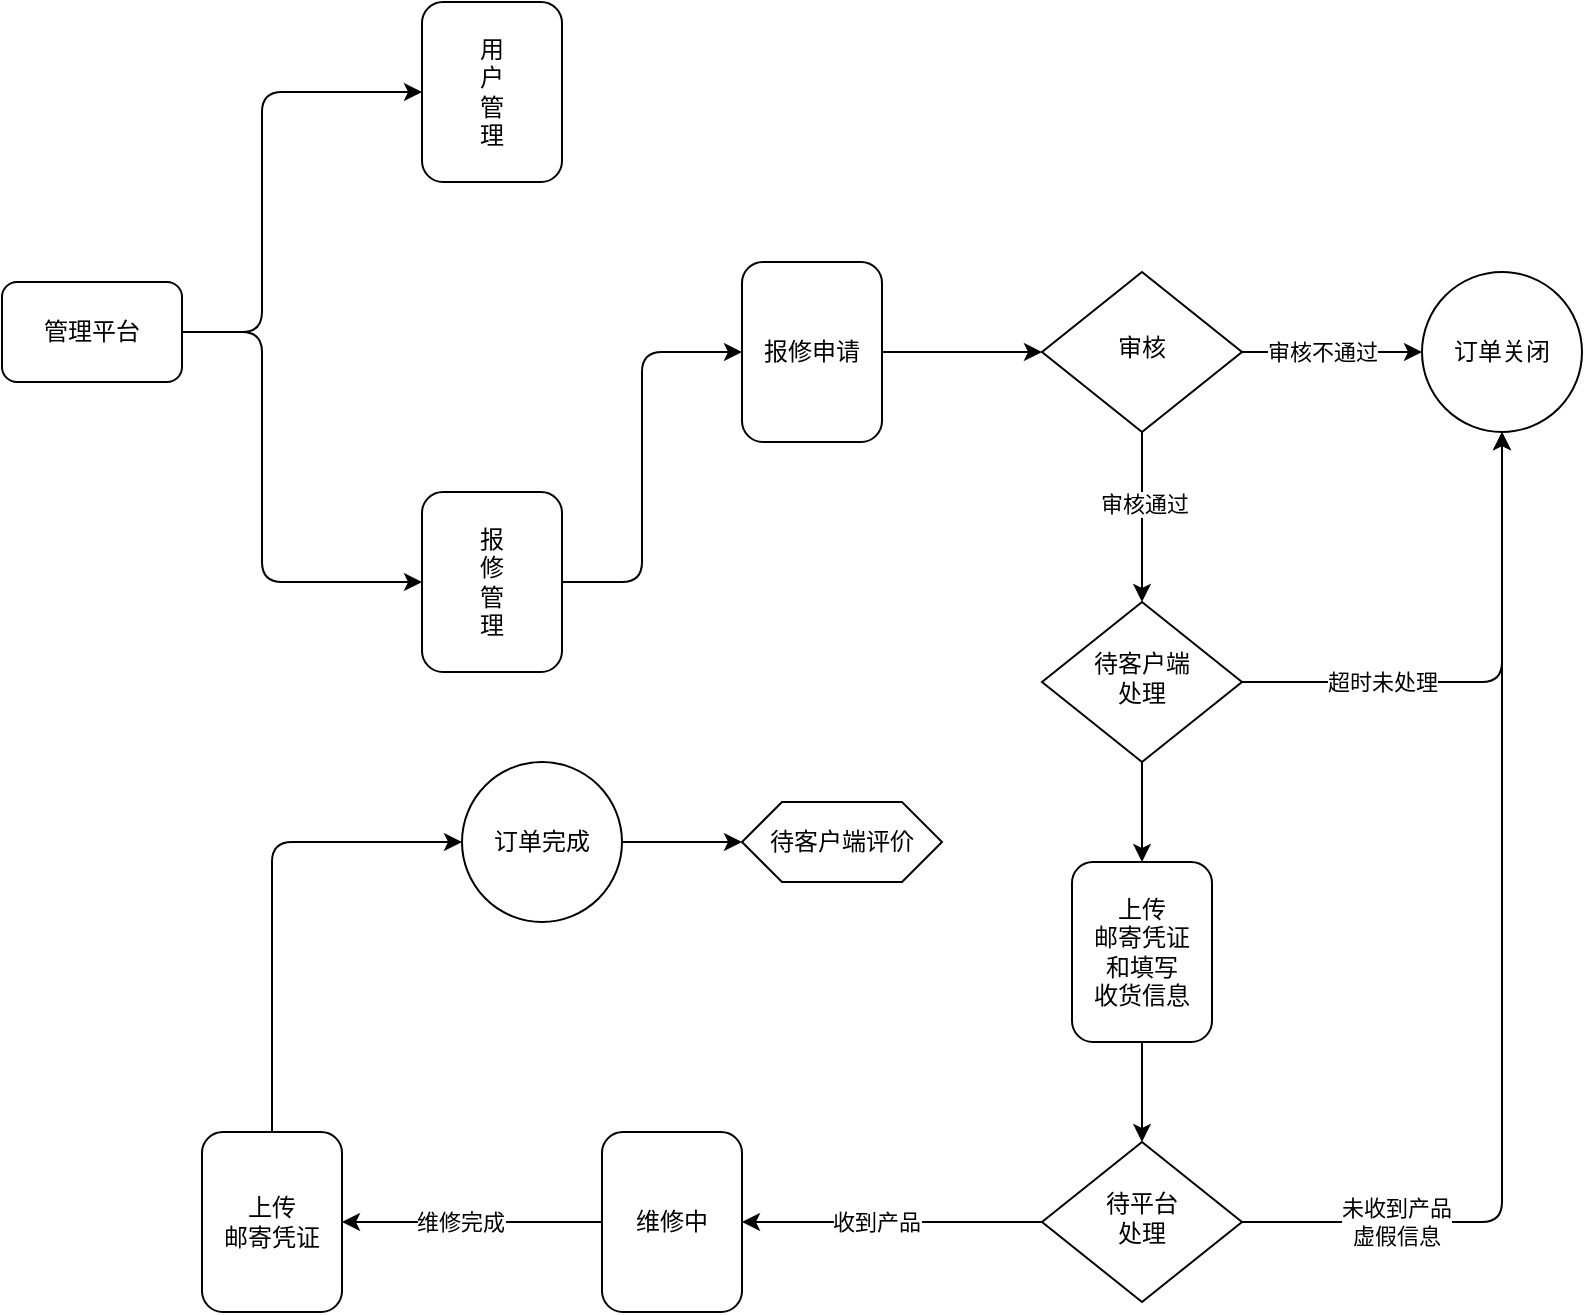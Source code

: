 <mxfile version="14.1.8" type="github">
  <diagram id="IeC2J2FBHeucjhWKG9Zm" name="第 1 页">
    <mxGraphModel dx="1422" dy="762" grid="1" gridSize="10" guides="1" tooltips="1" connect="1" arrows="1" fold="1" page="1" pageScale="1" pageWidth="827" pageHeight="1169" math="0" shadow="0">
      <root>
        <mxCell id="0" />
        <mxCell id="1" parent="0" />
        <mxCell id="7PhmSefB9zxou157WPgO-1" value="管理平台" style="rounded=1;whiteSpace=wrap;html=1;glass=0;" parent="1" vertex="1">
          <mxGeometry x="30" y="360" width="90" height="50" as="geometry" />
        </mxCell>
        <mxCell id="7PhmSefB9zxou157WPgO-2" value="用&lt;br&gt;户&lt;br&gt;管&lt;br&gt;理" style="rounded=1;whiteSpace=wrap;html=1;glass=0;" parent="1" vertex="1">
          <mxGeometry x="240" y="220" width="70" height="90" as="geometry" />
        </mxCell>
        <mxCell id="7PhmSefB9zxou157WPgO-4" value="" style="endArrow=classic;html=1;exitX=1;exitY=0.5;exitDx=0;exitDy=0;entryX=0;entryY=0.5;entryDx=0;entryDy=0;" parent="1" source="7PhmSefB9zxou157WPgO-1" target="7PhmSefB9zxou157WPgO-2" edge="1">
          <mxGeometry width="50" height="50" relative="1" as="geometry">
            <mxPoint x="390" y="410" as="sourcePoint" />
            <mxPoint x="180" y="250" as="targetPoint" />
            <Array as="points">
              <mxPoint x="160" y="385" />
              <mxPoint x="160" y="265" />
            </Array>
          </mxGeometry>
        </mxCell>
        <mxCell id="7PhmSefB9zxou157WPgO-6" value="" style="endArrow=classic;html=1;exitX=1;exitY=0.5;exitDx=0;exitDy=0;entryX=0;entryY=0.5;entryDx=0;entryDy=0;" parent="1" source="7PhmSefB9zxou157WPgO-1" target="7PhmSefB9zxou157WPgO-11" edge="1">
          <mxGeometry width="50" height="50" relative="1" as="geometry">
            <mxPoint x="130" y="395" as="sourcePoint" />
            <mxPoint x="240" y="510" as="targetPoint" />
            <Array as="points">
              <mxPoint x="160" y="385" />
              <mxPoint x="160" y="510" />
            </Array>
          </mxGeometry>
        </mxCell>
        <mxCell id="7PhmSefB9zxou157WPgO-8" value="审核" style="rhombus;whiteSpace=wrap;html=1;shadow=0;fontFamily=Helvetica;fontSize=12;align=center;strokeWidth=1;spacing=6;spacingTop=-4;" parent="1" vertex="1">
          <mxGeometry x="550" y="355" width="100" height="80" as="geometry" />
        </mxCell>
        <mxCell id="7PhmSefB9zxou157WPgO-9" value="" style="endArrow=classic;html=1;entryX=0;entryY=0.5;entryDx=0;entryDy=0;exitX=1;exitY=0.5;exitDx=0;exitDy=0;" parent="1" source="7PhmSefB9zxou157WPgO-12" target="7PhmSefB9zxou157WPgO-8" edge="1">
          <mxGeometry width="50" height="50" relative="1" as="geometry">
            <mxPoint x="360" y="540" as="sourcePoint" />
            <mxPoint x="360" y="504" as="targetPoint" />
          </mxGeometry>
        </mxCell>
        <mxCell id="7PhmSefB9zxou157WPgO-11" value="报&lt;br&gt;修&lt;br&gt;管&lt;br&gt;理" style="rounded=1;whiteSpace=wrap;html=1;glass=0;" parent="1" vertex="1">
          <mxGeometry x="240" y="465" width="70" height="90" as="geometry" />
        </mxCell>
        <mxCell id="7PhmSefB9zxou157WPgO-12" value="报修申请" style="rounded=1;whiteSpace=wrap;html=1;glass=0;" parent="1" vertex="1">
          <mxGeometry x="400" y="350" width="70" height="90" as="geometry" />
        </mxCell>
        <mxCell id="7PhmSefB9zxou157WPgO-13" value="" style="endArrow=classic;html=1;exitX=1;exitY=0.5;exitDx=0;exitDy=0;entryX=0;entryY=0.5;entryDx=0;entryDy=0;" parent="1" source="7PhmSefB9zxou157WPgO-11" target="7PhmSefB9zxou157WPgO-12" edge="1">
          <mxGeometry width="50" height="50" relative="1" as="geometry">
            <mxPoint x="390" y="530" as="sourcePoint" />
            <mxPoint x="440" y="480" as="targetPoint" />
            <Array as="points">
              <mxPoint x="350" y="510" />
              <mxPoint x="350" y="395" />
            </Array>
          </mxGeometry>
        </mxCell>
        <mxCell id="7PhmSefB9zxou157WPgO-17" value="" style="endArrow=classic;html=1;exitX=1;exitY=0.5;exitDx=0;exitDy=0;entryX=0;entryY=0.5;entryDx=0;entryDy=0;" parent="1" source="7PhmSefB9zxou157WPgO-8" target="7PhmSefB9zxou157WPgO-20" edge="1">
          <mxGeometry width="50" height="50" relative="1" as="geometry">
            <mxPoint x="390" y="530" as="sourcePoint" />
            <mxPoint x="740" y="395" as="targetPoint" />
          </mxGeometry>
        </mxCell>
        <mxCell id="7PhmSefB9zxou157WPgO-19" value="审核不通过" style="edgeLabel;html=1;align=center;verticalAlign=middle;resizable=0;points=[];" parent="7PhmSefB9zxou157WPgO-17" vertex="1" connectable="0">
          <mxGeometry x="0.371" y="1" relative="1" as="geometry">
            <mxPoint x="-22" y="1" as="offset" />
          </mxGeometry>
        </mxCell>
        <mxCell id="7PhmSefB9zxou157WPgO-20" value="订单关闭" style="ellipse;whiteSpace=wrap;html=1;aspect=fixed;rounded=0;glass=0;" parent="1" vertex="1">
          <mxGeometry x="740" y="355" width="80" height="80" as="geometry" />
        </mxCell>
        <mxCell id="7PhmSefB9zxou157WPgO-21" value="待客户端评价" style="shape=hexagon;perimeter=hexagonPerimeter2;whiteSpace=wrap;html=1;fixedSize=1;rounded=0;glass=0;" parent="1" vertex="1">
          <mxGeometry x="400" y="620" width="100" height="40" as="geometry" />
        </mxCell>
        <mxCell id="7PhmSefB9zxou157WPgO-22" value="" style="endArrow=classic;html=1;exitX=0.5;exitY=1;exitDx=0;exitDy=0;entryX=0.5;entryY=0;entryDx=0;entryDy=0;" parent="1" source="7PhmSefB9zxou157WPgO-8" target="7PhmSefB9zxou157WPgO-24" edge="1">
          <mxGeometry width="50" height="50" relative="1" as="geometry">
            <mxPoint x="390" y="470" as="sourcePoint" />
            <mxPoint x="598.98" y="518.02" as="targetPoint" />
          </mxGeometry>
        </mxCell>
        <mxCell id="7PhmSefB9zxou157WPgO-23" value="审核通过" style="edgeLabel;html=1;align=center;verticalAlign=middle;resizable=0;points=[];" parent="7PhmSefB9zxou157WPgO-22" vertex="1" connectable="0">
          <mxGeometry x="-0.374" y="1" relative="1" as="geometry">
            <mxPoint x="-0.68" y="8.99" as="offset" />
          </mxGeometry>
        </mxCell>
        <mxCell id="7PhmSefB9zxou157WPgO-24" value="待客户端&lt;br&gt;处理" style="rhombus;whiteSpace=wrap;html=1;shadow=0;fontFamily=Helvetica;fontSize=12;align=center;strokeWidth=1;spacing=6;spacingTop=-4;" parent="1" vertex="1">
          <mxGeometry x="550" y="520" width="100" height="80" as="geometry" />
        </mxCell>
        <mxCell id="7PhmSefB9zxou157WPgO-25" value="" style="endArrow=classic;html=1;exitX=1;exitY=0.5;exitDx=0;exitDy=0;entryX=0.5;entryY=1;entryDx=0;entryDy=0;" parent="1" source="7PhmSefB9zxou157WPgO-24" target="7PhmSefB9zxou157WPgO-20" edge="1">
          <mxGeometry width="50" height="50" relative="1" as="geometry">
            <mxPoint x="390" y="460" as="sourcePoint" />
            <mxPoint x="440" y="410" as="targetPoint" />
            <Array as="points">
              <mxPoint x="780" y="560" />
            </Array>
          </mxGeometry>
        </mxCell>
        <mxCell id="7PhmSefB9zxou157WPgO-26" value="超时未处理" style="edgeLabel;html=1;align=center;verticalAlign=middle;resizable=0;points=[];" parent="7PhmSefB9zxou157WPgO-25" vertex="1" connectable="0">
          <mxGeometry x="-0.592" y="1" relative="1" as="geometry">
            <mxPoint x="18" y="1" as="offset" />
          </mxGeometry>
        </mxCell>
        <mxCell id="7PhmSefB9zxou157WPgO-29" value="" style="endArrow=classic;html=1;entryX=1;entryY=0.5;entryDx=0;entryDy=0;exitX=0;exitY=0.5;exitDx=0;exitDy=0;" parent="1" source="7GZ1wxkw4Roryv6lf-7e-2" edge="1" target="7GZ1wxkw4Roryv6lf-7e-15">
          <mxGeometry width="50" height="50" relative="1" as="geometry">
            <mxPoint x="310" y="810" as="sourcePoint" />
            <mxPoint x="295" y="830" as="targetPoint" />
          </mxGeometry>
        </mxCell>
        <mxCell id="7GZ1wxkw4Roryv6lf-7e-21" value="维修完成" style="edgeLabel;html=1;align=center;verticalAlign=middle;resizable=0;points=[];" vertex="1" connectable="0" parent="7PhmSefB9zxou157WPgO-29">
          <mxGeometry x="0.371" relative="1" as="geometry">
            <mxPoint x="18" as="offset" />
          </mxGeometry>
        </mxCell>
        <mxCell id="7PhmSefB9zxou157WPgO-30" value="" style="endArrow=classic;html=1;exitX=0.5;exitY=1;exitDx=0;exitDy=0;entryX=0.5;entryY=0;entryDx=0;entryDy=0;" parent="1" source="7GZ1wxkw4Roryv6lf-7e-12" target="7PhmSefB9zxou157WPgO-32" edge="1">
          <mxGeometry width="50" height="50" relative="1" as="geometry">
            <mxPoint x="390" y="660" as="sourcePoint" />
            <mxPoint x="680" y="670" as="targetPoint" />
          </mxGeometry>
        </mxCell>
        <mxCell id="7PhmSefB9zxou157WPgO-32" value="待平台&lt;br&gt;处理" style="rhombus;whiteSpace=wrap;html=1;shadow=0;fontFamily=Helvetica;fontSize=12;align=center;strokeWidth=1;spacing=6;spacingTop=-4;" parent="1" vertex="1">
          <mxGeometry x="550" y="790" width="100" height="80" as="geometry" />
        </mxCell>
        <mxCell id="7GZ1wxkw4Roryv6lf-7e-1" value="" style="endArrow=classic;html=1;exitX=0;exitY=0.5;exitDx=0;exitDy=0;entryX=1;entryY=0.5;entryDx=0;entryDy=0;" edge="1" parent="1" source="7PhmSefB9zxou157WPgO-32" target="7GZ1wxkw4Roryv6lf-7e-2">
          <mxGeometry width="50" height="50" relative="1" as="geometry">
            <mxPoint x="370" y="790" as="sourcePoint" />
            <mxPoint x="420" y="740" as="targetPoint" />
          </mxGeometry>
        </mxCell>
        <mxCell id="7GZ1wxkw4Roryv6lf-7e-11" value="收到产品" style="edgeLabel;html=1;align=center;verticalAlign=middle;resizable=0;points=[];" vertex="1" connectable="0" parent="7GZ1wxkw4Roryv6lf-7e-1">
          <mxGeometry x="0.307" relative="1" as="geometry">
            <mxPoint x="15" as="offset" />
          </mxGeometry>
        </mxCell>
        <mxCell id="7GZ1wxkw4Roryv6lf-7e-2" value="维修中" style="rounded=1;whiteSpace=wrap;html=1;glass=0;" vertex="1" parent="1">
          <mxGeometry x="330" y="785" width="70" height="90" as="geometry" />
        </mxCell>
        <mxCell id="7GZ1wxkw4Roryv6lf-7e-3" value="" style="endArrow=classic;html=1;entryX=0.5;entryY=1;entryDx=0;entryDy=0;exitX=1;exitY=0.5;exitDx=0;exitDy=0;" edge="1" parent="1" source="7PhmSefB9zxou157WPgO-32" target="7PhmSefB9zxou157WPgO-20">
          <mxGeometry width="50" height="50" relative="1" as="geometry">
            <mxPoint x="680" y="840" as="sourcePoint" />
            <mxPoint x="440" y="690" as="targetPoint" />
            <Array as="points">
              <mxPoint x="780" y="830" />
            </Array>
          </mxGeometry>
        </mxCell>
        <mxCell id="7GZ1wxkw4Roryv6lf-7e-9" value="未收到产品&lt;br&gt;虚假信息" style="edgeLabel;html=1;align=center;verticalAlign=middle;resizable=0;points=[];" vertex="1" connectable="0" parent="7GZ1wxkw4Roryv6lf-7e-3">
          <mxGeometry x="-0.87" y="1" relative="1" as="geometry">
            <mxPoint x="43" y="1" as="offset" />
          </mxGeometry>
        </mxCell>
        <mxCell id="7GZ1wxkw4Roryv6lf-7e-12" value="上传&lt;br&gt;邮寄凭证&lt;br&gt;和填写&lt;br&gt;收货信息" style="rounded=1;whiteSpace=wrap;html=1;glass=0;" vertex="1" parent="1">
          <mxGeometry x="565" y="650" width="70" height="90" as="geometry" />
        </mxCell>
        <mxCell id="7GZ1wxkw4Roryv6lf-7e-13" value="" style="endArrow=classic;html=1;exitX=0.5;exitY=1;exitDx=0;exitDy=0;entryX=0.5;entryY=0;entryDx=0;entryDy=0;" edge="1" parent="1" source="7PhmSefB9zxou157WPgO-24" target="7GZ1wxkw4Roryv6lf-7e-12">
          <mxGeometry width="50" height="50" relative="1" as="geometry">
            <mxPoint x="610" y="750" as="sourcePoint" />
            <mxPoint x="610" y="810" as="targetPoint" />
          </mxGeometry>
        </mxCell>
        <mxCell id="7GZ1wxkw4Roryv6lf-7e-15" value="上传&lt;br&gt;邮寄凭证" style="rounded=1;whiteSpace=wrap;html=1;glass=0;" vertex="1" parent="1">
          <mxGeometry x="130" y="785" width="70" height="90" as="geometry" />
        </mxCell>
        <mxCell id="7GZ1wxkw4Roryv6lf-7e-16" value="" style="endArrow=classic;html=1;entryX=0;entryY=0.5;entryDx=0;entryDy=0;exitX=0.5;exitY=0;exitDx=0;exitDy=0;" edge="1" parent="1" source="7GZ1wxkw4Roryv6lf-7e-15" target="7GZ1wxkw4Roryv6lf-7e-18">
          <mxGeometry width="50" height="50" relative="1" as="geometry">
            <mxPoint x="110" y="740" as="sourcePoint" />
            <mxPoint x="440" y="1000" as="targetPoint" />
            <Array as="points">
              <mxPoint x="165" y="640" />
            </Array>
          </mxGeometry>
        </mxCell>
        <mxCell id="7GZ1wxkw4Roryv6lf-7e-18" value="订单完成" style="ellipse;whiteSpace=wrap;html=1;aspect=fixed;rounded=0;glass=0;" vertex="1" parent="1">
          <mxGeometry x="260" y="600" width="80" height="80" as="geometry" />
        </mxCell>
        <mxCell id="7GZ1wxkw4Roryv6lf-7e-19" value="" style="endArrow=classic;html=1;exitX=1;exitY=0.5;exitDx=0;exitDy=0;entryX=0;entryY=0.5;entryDx=0;entryDy=0;" edge="1" parent="1" source="7GZ1wxkw4Roryv6lf-7e-18" target="7PhmSefB9zxou157WPgO-21">
          <mxGeometry width="50" height="50" relative="1" as="geometry">
            <mxPoint x="410" y="980" as="sourcePoint" />
            <mxPoint x="460" y="930" as="targetPoint" />
          </mxGeometry>
        </mxCell>
      </root>
    </mxGraphModel>
  </diagram>
</mxfile>
